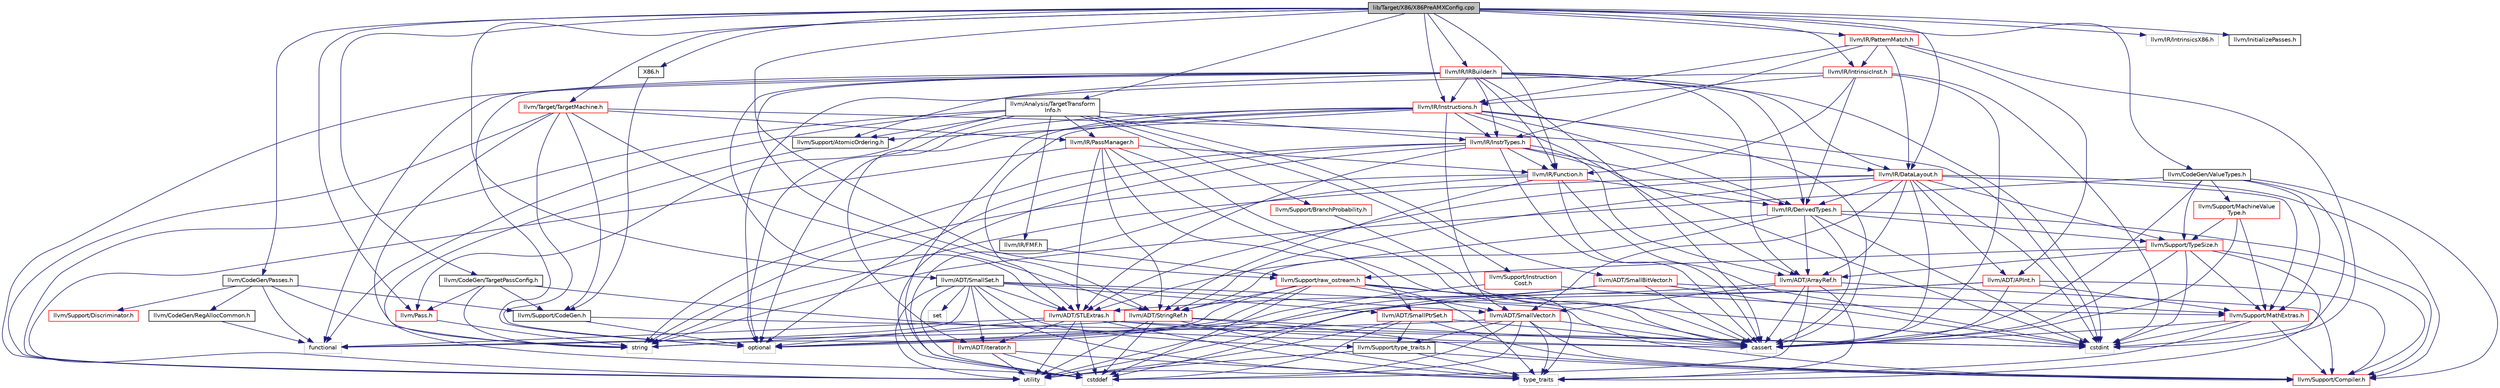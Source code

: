 digraph "lib/Target/X86/X86PreAMXConfig.cpp"
{
 // LATEX_PDF_SIZE
  bgcolor="transparent";
  edge [fontname="Helvetica",fontsize="10",labelfontname="Helvetica",labelfontsize="10"];
  node [fontname="Helvetica",fontsize="10",shape=record];
  Node1 [label="lib/Target/X86/X86PreAMXConfig.cpp",height=0.2,width=0.4,color="black", fillcolor="grey75", style="filled", fontcolor="black",tooltip=" "];
  Node1 -> Node2 [color="midnightblue",fontsize="10",style="solid",fontname="Helvetica"];
  Node2 [label="X86.h",height=0.2,width=0.4,color="black",URL="$X86_8h.html",tooltip=" "];
  Node2 -> Node3 [color="midnightblue",fontsize="10",style="solid",fontname="Helvetica"];
  Node3 [label="llvm/Support/CodeGen.h",height=0.2,width=0.4,color="black",URL="$CodeGen_8h.html",tooltip=" "];
  Node3 -> Node4 [color="midnightblue",fontsize="10",style="solid",fontname="Helvetica"];
  Node4 [label="cstdint",height=0.2,width=0.4,color="grey75",tooltip=" "];
  Node3 -> Node5 [color="midnightblue",fontsize="10",style="solid",fontname="Helvetica"];
  Node5 [label="optional",height=0.2,width=0.4,color="grey75",tooltip=" "];
  Node1 -> Node6 [color="midnightblue",fontsize="10",style="solid",fontname="Helvetica"];
  Node6 [label="llvm/ADT/SmallSet.h",height=0.2,width=0.4,color="black",URL="$SmallSet_8h.html",tooltip=" "];
  Node6 -> Node7 [color="midnightblue",fontsize="10",style="solid",fontname="Helvetica"];
  Node7 [label="llvm/ADT/SmallPtrSet.h",height=0.2,width=0.4,color="red",URL="$SmallPtrSet_8h.html",tooltip=" "];
  Node7 -> Node10 [color="midnightblue",fontsize="10",style="solid",fontname="Helvetica"];
  Node10 [label="llvm/Support/Compiler.h",height=0.2,width=0.4,color="red",URL="$Compiler_8h.html",tooltip=" "];
  Node7 -> Node22 [color="midnightblue",fontsize="10",style="solid",fontname="Helvetica"];
  Node22 [label="llvm/Support/type_traits.h",height=0.2,width=0.4,color="black",URL="$type__traits_8h.html",tooltip=" "];
  Node22 -> Node10 [color="midnightblue",fontsize="10",style="solid",fontname="Helvetica"];
  Node22 -> Node21 [color="midnightblue",fontsize="10",style="solid",fontname="Helvetica"];
  Node21 [label="type_traits",height=0.2,width=0.4,color="grey75",tooltip=" "];
  Node22 -> Node23 [color="midnightblue",fontsize="10",style="solid",fontname="Helvetica"];
  Node23 [label="utility",height=0.2,width=0.4,color="grey75",tooltip=" "];
  Node7 -> Node20 [color="midnightblue",fontsize="10",style="solid",fontname="Helvetica"];
  Node20 [label="cassert",height=0.2,width=0.4,color="grey75",tooltip=" "];
  Node7 -> Node24 [color="midnightblue",fontsize="10",style="solid",fontname="Helvetica"];
  Node24 [label="cstddef",height=0.2,width=0.4,color="grey75",tooltip=" "];
  Node7 -> Node23 [color="midnightblue",fontsize="10",style="solid",fontname="Helvetica"];
  Node6 -> Node29 [color="midnightblue",fontsize="10",style="solid",fontname="Helvetica"];
  Node29 [label="llvm/ADT/SmallVector.h",height=0.2,width=0.4,color="red",URL="$SmallVector_8h.html",tooltip=" "];
  Node29 -> Node10 [color="midnightblue",fontsize="10",style="solid",fontname="Helvetica"];
  Node29 -> Node22 [color="midnightblue",fontsize="10",style="solid",fontname="Helvetica"];
  Node29 -> Node20 [color="midnightblue",fontsize="10",style="solid",fontname="Helvetica"];
  Node29 -> Node24 [color="midnightblue",fontsize="10",style="solid",fontname="Helvetica"];
  Node29 -> Node31 [color="midnightblue",fontsize="10",style="solid",fontname="Helvetica"];
  Node31 [label="functional",height=0.2,width=0.4,color="grey75",tooltip=" "];
  Node29 -> Node21 [color="midnightblue",fontsize="10",style="solid",fontname="Helvetica"];
  Node29 -> Node23 [color="midnightblue",fontsize="10",style="solid",fontname="Helvetica"];
  Node6 -> Node35 [color="midnightblue",fontsize="10",style="solid",fontname="Helvetica"];
  Node35 [label="llvm/ADT/STLExtras.h",height=0.2,width=0.4,color="red",URL="$STLExtras_8h.html",tooltip=" "];
  Node35 -> Node46 [color="midnightblue",fontsize="10",style="solid",fontname="Helvetica"];
  Node46 [label="llvm/ADT/iterator.h",height=0.2,width=0.4,color="red",URL="$iterator_8h.html",tooltip=" "];
  Node46 -> Node24 [color="midnightblue",fontsize="10",style="solid",fontname="Helvetica"];
  Node46 -> Node21 [color="midnightblue",fontsize="10",style="solid",fontname="Helvetica"];
  Node46 -> Node23 [color="midnightblue",fontsize="10",style="solid",fontname="Helvetica"];
  Node35 -> Node20 [color="midnightblue",fontsize="10",style="solid",fontname="Helvetica"];
  Node35 -> Node24 [color="midnightblue",fontsize="10",style="solid",fontname="Helvetica"];
  Node35 -> Node4 [color="midnightblue",fontsize="10",style="solid",fontname="Helvetica"];
  Node35 -> Node31 [color="midnightblue",fontsize="10",style="solid",fontname="Helvetica"];
  Node35 -> Node5 [color="midnightblue",fontsize="10",style="solid",fontname="Helvetica"];
  Node35 -> Node21 [color="midnightblue",fontsize="10",style="solid",fontname="Helvetica"];
  Node35 -> Node23 [color="midnightblue",fontsize="10",style="solid",fontname="Helvetica"];
  Node6 -> Node46 [color="midnightblue",fontsize="10",style="solid",fontname="Helvetica"];
  Node6 -> Node10 [color="midnightblue",fontsize="10",style="solid",fontname="Helvetica"];
  Node6 -> Node22 [color="midnightblue",fontsize="10",style="solid",fontname="Helvetica"];
  Node6 -> Node24 [color="midnightblue",fontsize="10",style="solid",fontname="Helvetica"];
  Node6 -> Node31 [color="midnightblue",fontsize="10",style="solid",fontname="Helvetica"];
  Node6 -> Node48 [color="midnightblue",fontsize="10",style="solid",fontname="Helvetica"];
  Node48 [label="set",height=0.2,width=0.4,color="grey75",tooltip=" "];
  Node6 -> Node21 [color="midnightblue",fontsize="10",style="solid",fontname="Helvetica"];
  Node6 -> Node23 [color="midnightblue",fontsize="10",style="solid",fontname="Helvetica"];
  Node1 -> Node49 [color="midnightblue",fontsize="10",style="solid",fontname="Helvetica"];
  Node49 [label="llvm/Analysis/TargetTransform\lInfo.h",height=0.2,width=0.4,color="black",URL="$TargetTransformInfo_8h.html",tooltip=" "];
  Node49 -> Node50 [color="midnightblue",fontsize="10",style="solid",fontname="Helvetica"];
  Node50 [label="llvm/ADT/SmallBitVector.h",height=0.2,width=0.4,color="red",URL="$SmallBitVector_8h.html",tooltip=" "];
  Node50 -> Node57 [color="midnightblue",fontsize="10",style="solid",fontname="Helvetica"];
  Node57 [label="llvm/Support/MathExtras.h",height=0.2,width=0.4,color="red",URL="$MathExtras_8h.html",tooltip=" "];
  Node57 -> Node10 [color="midnightblue",fontsize="10",style="solid",fontname="Helvetica"];
  Node57 -> Node20 [color="midnightblue",fontsize="10",style="solid",fontname="Helvetica"];
  Node57 -> Node4 [color="midnightblue",fontsize="10",style="solid",fontname="Helvetica"];
  Node57 -> Node21 [color="midnightblue",fontsize="10",style="solid",fontname="Helvetica"];
  Node50 -> Node20 [color="midnightblue",fontsize="10",style="solid",fontname="Helvetica"];
  Node50 -> Node24 [color="midnightblue",fontsize="10",style="solid",fontname="Helvetica"];
  Node50 -> Node4 [color="midnightblue",fontsize="10",style="solid",fontname="Helvetica"];
  Node50 -> Node23 [color="midnightblue",fontsize="10",style="solid",fontname="Helvetica"];
  Node49 -> Node59 [color="midnightblue",fontsize="10",style="solid",fontname="Helvetica"];
  Node59 [label="llvm/IR/FMF.h",height=0.2,width=0.4,color="black",URL="$FMF_8h.html",tooltip=" "];
  Node59 -> Node60 [color="midnightblue",fontsize="10",style="solid",fontname="Helvetica"];
  Node60 [label="llvm/Support/raw_ostream.h",height=0.2,width=0.4,color="red",URL="$raw__ostream_8h.html",tooltip=" "];
  Node60 -> Node29 [color="midnightblue",fontsize="10",style="solid",fontname="Helvetica"];
  Node60 -> Node61 [color="midnightblue",fontsize="10",style="solid",fontname="Helvetica"];
  Node61 [label="llvm/ADT/StringRef.h",height=0.2,width=0.4,color="red",URL="$StringRef_8h.html",tooltip=" "];
  Node61 -> Node10 [color="midnightblue",fontsize="10",style="solid",fontname="Helvetica"];
  Node61 -> Node20 [color="midnightblue",fontsize="10",style="solid",fontname="Helvetica"];
  Node61 -> Node24 [color="midnightblue",fontsize="10",style="solid",fontname="Helvetica"];
  Node61 -> Node41 [color="midnightblue",fontsize="10",style="solid",fontname="Helvetica"];
  Node41 [label="string",height=0.2,width=0.4,color="grey75",tooltip=" "];
  Node61 -> Node21 [color="midnightblue",fontsize="10",style="solid",fontname="Helvetica"];
  Node61 -> Node23 [color="midnightblue",fontsize="10",style="solid",fontname="Helvetica"];
  Node60 -> Node20 [color="midnightblue",fontsize="10",style="solid",fontname="Helvetica"];
  Node60 -> Node24 [color="midnightblue",fontsize="10",style="solid",fontname="Helvetica"];
  Node60 -> Node4 [color="midnightblue",fontsize="10",style="solid",fontname="Helvetica"];
  Node60 -> Node5 [color="midnightblue",fontsize="10",style="solid",fontname="Helvetica"];
  Node60 -> Node41 [color="midnightblue",fontsize="10",style="solid",fontname="Helvetica"];
  Node60 -> Node21 [color="midnightblue",fontsize="10",style="solid",fontname="Helvetica"];
  Node49 -> Node64 [color="midnightblue",fontsize="10",style="solid",fontname="Helvetica"];
  Node64 [label="llvm/IR/InstrTypes.h",height=0.2,width=0.4,color="red",URL="$InstrTypes_8h.html",tooltip=" "];
  Node64 -> Node52 [color="midnightblue",fontsize="10",style="solid",fontname="Helvetica"];
  Node52 [label="llvm/ADT/ArrayRef.h",height=0.2,width=0.4,color="red",URL="$ArrayRef_8h.html",tooltip=" "];
  Node52 -> Node29 [color="midnightblue",fontsize="10",style="solid",fontname="Helvetica"];
  Node52 -> Node35 [color="midnightblue",fontsize="10",style="solid",fontname="Helvetica"];
  Node52 -> Node10 [color="midnightblue",fontsize="10",style="solid",fontname="Helvetica"];
  Node52 -> Node20 [color="midnightblue",fontsize="10",style="solid",fontname="Helvetica"];
  Node52 -> Node24 [color="midnightblue",fontsize="10",style="solid",fontname="Helvetica"];
  Node52 -> Node21 [color="midnightblue",fontsize="10",style="solid",fontname="Helvetica"];
  Node64 -> Node35 [color="midnightblue",fontsize="10",style="solid",fontname="Helvetica"];
  Node64 -> Node80 [color="midnightblue",fontsize="10",style="solid",fontname="Helvetica"];
  Node80 [label="llvm/IR/DerivedTypes.h",height=0.2,width=0.4,color="red",URL="$DerivedTypes_8h.html",tooltip=" "];
  Node80 -> Node52 [color="midnightblue",fontsize="10",style="solid",fontname="Helvetica"];
  Node80 -> Node35 [color="midnightblue",fontsize="10",style="solid",fontname="Helvetica"];
  Node80 -> Node61 [color="midnightblue",fontsize="10",style="solid",fontname="Helvetica"];
  Node80 -> Node10 [color="midnightblue",fontsize="10",style="solid",fontname="Helvetica"];
  Node80 -> Node84 [color="midnightblue",fontsize="10",style="solid",fontname="Helvetica"];
  Node84 [label="llvm/Support/TypeSize.h",height=0.2,width=0.4,color="red",URL="$TypeSize_8h.html",tooltip=" "];
  Node84 -> Node52 [color="midnightblue",fontsize="10",style="solid",fontname="Helvetica"];
  Node84 -> Node10 [color="midnightblue",fontsize="10",style="solid",fontname="Helvetica"];
  Node84 -> Node57 [color="midnightblue",fontsize="10",style="solid",fontname="Helvetica"];
  Node84 -> Node60 [color="midnightblue",fontsize="10",style="solid",fontname="Helvetica"];
  Node84 -> Node20 [color="midnightblue",fontsize="10",style="solid",fontname="Helvetica"];
  Node84 -> Node4 [color="midnightblue",fontsize="10",style="solid",fontname="Helvetica"];
  Node84 -> Node21 [color="midnightblue",fontsize="10",style="solid",fontname="Helvetica"];
  Node80 -> Node20 [color="midnightblue",fontsize="10",style="solid",fontname="Helvetica"];
  Node80 -> Node4 [color="midnightblue",fontsize="10",style="solid",fontname="Helvetica"];
  Node64 -> Node85 [color="midnightblue",fontsize="10",style="solid",fontname="Helvetica"];
  Node85 [label="llvm/IR/Function.h",height=0.2,width=0.4,color="red",URL="$Function_8h.html",tooltip=" "];
  Node85 -> Node61 [color="midnightblue",fontsize="10",style="solid",fontname="Helvetica"];
  Node85 -> Node80 [color="midnightblue",fontsize="10",style="solid",fontname="Helvetica"];
  Node85 -> Node20 [color="midnightblue",fontsize="10",style="solid",fontname="Helvetica"];
  Node85 -> Node24 [color="midnightblue",fontsize="10",style="solid",fontname="Helvetica"];
  Node85 -> Node4 [color="midnightblue",fontsize="10",style="solid",fontname="Helvetica"];
  Node85 -> Node41 [color="midnightblue",fontsize="10",style="solid",fontname="Helvetica"];
  Node64 -> Node20 [color="midnightblue",fontsize="10",style="solid",fontname="Helvetica"];
  Node64 -> Node24 [color="midnightblue",fontsize="10",style="solid",fontname="Helvetica"];
  Node64 -> Node4 [color="midnightblue",fontsize="10",style="solid",fontname="Helvetica"];
  Node64 -> Node5 [color="midnightblue",fontsize="10",style="solid",fontname="Helvetica"];
  Node64 -> Node41 [color="midnightblue",fontsize="10",style="solid",fontname="Helvetica"];
  Node49 -> Node122 [color="midnightblue",fontsize="10",style="solid",fontname="Helvetica"];
  Node122 [label="llvm/IR/PassManager.h",height=0.2,width=0.4,color="red",URL="$PassManager_8h.html",tooltip=" "];
  Node122 -> Node35 [color="midnightblue",fontsize="10",style="solid",fontname="Helvetica"];
  Node122 -> Node7 [color="midnightblue",fontsize="10",style="solid",fontname="Helvetica"];
  Node122 -> Node61 [color="midnightblue",fontsize="10",style="solid",fontname="Helvetica"];
  Node122 -> Node85 [color="midnightblue",fontsize="10",style="solid",fontname="Helvetica"];
  Node122 -> Node20 [color="midnightblue",fontsize="10",style="solid",fontname="Helvetica"];
  Node122 -> Node21 [color="midnightblue",fontsize="10",style="solid",fontname="Helvetica"];
  Node122 -> Node23 [color="midnightblue",fontsize="10",style="solid",fontname="Helvetica"];
  Node49 -> Node148 [color="midnightblue",fontsize="10",style="solid",fontname="Helvetica"];
  Node148 [label="llvm/Pass.h",height=0.2,width=0.4,color="red",URL="$Pass_8h.html",tooltip=" "];
  Node148 -> Node41 [color="midnightblue",fontsize="10",style="solid",fontname="Helvetica"];
  Node49 -> Node115 [color="midnightblue",fontsize="10",style="solid",fontname="Helvetica"];
  Node115 [label="llvm/Support/AtomicOrdering.h",height=0.2,width=0.4,color="black",URL="$AtomicOrdering_8h.html",tooltip=" "];
  Node115 -> Node24 [color="midnightblue",fontsize="10",style="solid",fontname="Helvetica"];
  Node49 -> Node158 [color="midnightblue",fontsize="10",style="solid",fontname="Helvetica"];
  Node158 [label="llvm/Support/BranchProbability.h",height=0.2,width=0.4,color="red",URL="$BranchProbability_8h.html",tooltip=" "];
  Node158 -> Node20 [color="midnightblue",fontsize="10",style="solid",fontname="Helvetica"];
  Node49 -> Node160 [color="midnightblue",fontsize="10",style="solid",fontname="Helvetica"];
  Node160 [label="llvm/Support/Instruction\lCost.h",height=0.2,width=0.4,color="red",URL="$InstructionCost_8h.html",tooltip=" "];
  Node160 -> Node57 [color="midnightblue",fontsize="10",style="solid",fontname="Helvetica"];
  Node160 -> Node5 [color="midnightblue",fontsize="10",style="solid",fontname="Helvetica"];
  Node49 -> Node31 [color="midnightblue",fontsize="10",style="solid",fontname="Helvetica"];
  Node49 -> Node5 [color="midnightblue",fontsize="10",style="solid",fontname="Helvetica"];
  Node49 -> Node23 [color="midnightblue",fontsize="10",style="solid",fontname="Helvetica"];
  Node1 -> Node161 [color="midnightblue",fontsize="10",style="solid",fontname="Helvetica"];
  Node161 [label="llvm/CodeGen/Passes.h",height=0.2,width=0.4,color="black",URL="$CodeGen_2Passes_8h.html",tooltip=" "];
  Node161 -> Node3 [color="midnightblue",fontsize="10",style="solid",fontname="Helvetica"];
  Node161 -> Node162 [color="midnightblue",fontsize="10",style="solid",fontname="Helvetica"];
  Node162 [label="llvm/Support/Discriminator.h",height=0.2,width=0.4,color="red",URL="$Discriminator_8h.html",tooltip=" "];
  Node161 -> Node164 [color="midnightblue",fontsize="10",style="solid",fontname="Helvetica"];
  Node164 [label="llvm/CodeGen/RegAllocCommon.h",height=0.2,width=0.4,color="black",URL="$RegAllocCommon_8h.html",tooltip=" "];
  Node164 -> Node31 [color="midnightblue",fontsize="10",style="solid",fontname="Helvetica"];
  Node161 -> Node31 [color="midnightblue",fontsize="10",style="solid",fontname="Helvetica"];
  Node161 -> Node41 [color="midnightblue",fontsize="10",style="solid",fontname="Helvetica"];
  Node1 -> Node165 [color="midnightblue",fontsize="10",style="solid",fontname="Helvetica"];
  Node165 [label="llvm/CodeGen/TargetPassConfig.h",height=0.2,width=0.4,color="black",URL="$TargetPassConfig_8h.html",tooltip=" "];
  Node165 -> Node148 [color="midnightblue",fontsize="10",style="solid",fontname="Helvetica"];
  Node165 -> Node3 [color="midnightblue",fontsize="10",style="solid",fontname="Helvetica"];
  Node165 -> Node20 [color="midnightblue",fontsize="10",style="solid",fontname="Helvetica"];
  Node165 -> Node41 [color="midnightblue",fontsize="10",style="solid",fontname="Helvetica"];
  Node1 -> Node166 [color="midnightblue",fontsize="10",style="solid",fontname="Helvetica"];
  Node166 [label="llvm/CodeGen/ValueTypes.h",height=0.2,width=0.4,color="black",URL="$ValueTypes_8h.html",tooltip=" "];
  Node166 -> Node10 [color="midnightblue",fontsize="10",style="solid",fontname="Helvetica"];
  Node166 -> Node167 [color="midnightblue",fontsize="10",style="solid",fontname="Helvetica"];
  Node167 [label="llvm/Support/MachineValue\lType.h",height=0.2,width=0.4,color="red",URL="$MachineValueType_8h.html",tooltip=" "];
  Node167 -> Node57 [color="midnightblue",fontsize="10",style="solid",fontname="Helvetica"];
  Node167 -> Node84 [color="midnightblue",fontsize="10",style="solid",fontname="Helvetica"];
  Node167 -> Node20 [color="midnightblue",fontsize="10",style="solid",fontname="Helvetica"];
  Node166 -> Node57 [color="midnightblue",fontsize="10",style="solid",fontname="Helvetica"];
  Node166 -> Node84 [color="midnightblue",fontsize="10",style="solid",fontname="Helvetica"];
  Node166 -> Node20 [color="midnightblue",fontsize="10",style="solid",fontname="Helvetica"];
  Node166 -> Node4 [color="midnightblue",fontsize="10",style="solid",fontname="Helvetica"];
  Node166 -> Node41 [color="midnightblue",fontsize="10",style="solid",fontname="Helvetica"];
  Node1 -> Node126 [color="midnightblue",fontsize="10",style="solid",fontname="Helvetica"];
  Node126 [label="llvm/IR/DataLayout.h",height=0.2,width=0.4,color="red",URL="$DataLayout_8h.html",tooltip=" "];
  Node126 -> Node127 [color="midnightblue",fontsize="10",style="solid",fontname="Helvetica"];
  Node127 [label="llvm/ADT/APInt.h",height=0.2,width=0.4,color="red",URL="$APInt_8h.html",tooltip=" "];
  Node127 -> Node10 [color="midnightblue",fontsize="10",style="solid",fontname="Helvetica"];
  Node127 -> Node57 [color="midnightblue",fontsize="10",style="solid",fontname="Helvetica"];
  Node127 -> Node20 [color="midnightblue",fontsize="10",style="solid",fontname="Helvetica"];
  Node127 -> Node5 [color="midnightblue",fontsize="10",style="solid",fontname="Helvetica"];
  Node127 -> Node23 [color="midnightblue",fontsize="10",style="solid",fontname="Helvetica"];
  Node126 -> Node52 [color="midnightblue",fontsize="10",style="solid",fontname="Helvetica"];
  Node126 -> Node35 [color="midnightblue",fontsize="10",style="solid",fontname="Helvetica"];
  Node126 -> Node29 [color="midnightblue",fontsize="10",style="solid",fontname="Helvetica"];
  Node126 -> Node61 [color="midnightblue",fontsize="10",style="solid",fontname="Helvetica"];
  Node126 -> Node80 [color="midnightblue",fontsize="10",style="solid",fontname="Helvetica"];
  Node126 -> Node10 [color="midnightblue",fontsize="10",style="solid",fontname="Helvetica"];
  Node126 -> Node57 [color="midnightblue",fontsize="10",style="solid",fontname="Helvetica"];
  Node126 -> Node84 [color="midnightblue",fontsize="10",style="solid",fontname="Helvetica"];
  Node126 -> Node20 [color="midnightblue",fontsize="10",style="solid",fontname="Helvetica"];
  Node126 -> Node4 [color="midnightblue",fontsize="10",style="solid",fontname="Helvetica"];
  Node126 -> Node41 [color="midnightblue",fontsize="10",style="solid",fontname="Helvetica"];
  Node1 -> Node85 [color="midnightblue",fontsize="10",style="solid",fontname="Helvetica"];
  Node1 -> Node168 [color="midnightblue",fontsize="10",style="solid",fontname="Helvetica"];
  Node168 [label="llvm/IR/IRBuilder.h",height=0.2,width=0.4,color="red",URL="$IRBuilder_8h.html",tooltip=" "];
  Node168 -> Node52 [color="midnightblue",fontsize="10",style="solid",fontname="Helvetica"];
  Node168 -> Node35 [color="midnightblue",fontsize="10",style="solid",fontname="Helvetica"];
  Node168 -> Node61 [color="midnightblue",fontsize="10",style="solid",fontname="Helvetica"];
  Node168 -> Node126 [color="midnightblue",fontsize="10",style="solid",fontname="Helvetica"];
  Node168 -> Node80 [color="midnightblue",fontsize="10",style="solid",fontname="Helvetica"];
  Node168 -> Node85 [color="midnightblue",fontsize="10",style="solid",fontname="Helvetica"];
  Node168 -> Node64 [color="midnightblue",fontsize="10",style="solid",fontname="Helvetica"];
  Node168 -> Node179 [color="midnightblue",fontsize="10",style="solid",fontname="Helvetica"];
  Node179 [label="llvm/IR/Instructions.h",height=0.2,width=0.4,color="red",URL="$Instructions_8h.html",tooltip=" "];
  Node179 -> Node52 [color="midnightblue",fontsize="10",style="solid",fontname="Helvetica"];
  Node179 -> Node35 [color="midnightblue",fontsize="10",style="solid",fontname="Helvetica"];
  Node179 -> Node29 [color="midnightblue",fontsize="10",style="solid",fontname="Helvetica"];
  Node179 -> Node46 [color="midnightblue",fontsize="10",style="solid",fontname="Helvetica"];
  Node179 -> Node80 [color="midnightblue",fontsize="10",style="solid",fontname="Helvetica"];
  Node179 -> Node64 [color="midnightblue",fontsize="10",style="solid",fontname="Helvetica"];
  Node179 -> Node115 [color="midnightblue",fontsize="10",style="solid",fontname="Helvetica"];
  Node179 -> Node20 [color="midnightblue",fontsize="10",style="solid",fontname="Helvetica"];
  Node179 -> Node24 [color="midnightblue",fontsize="10",style="solid",fontname="Helvetica"];
  Node179 -> Node4 [color="midnightblue",fontsize="10",style="solid",fontname="Helvetica"];
  Node179 -> Node5 [color="midnightblue",fontsize="10",style="solid",fontname="Helvetica"];
  Node168 -> Node115 [color="midnightblue",fontsize="10",style="solid",fontname="Helvetica"];
  Node168 -> Node20 [color="midnightblue",fontsize="10",style="solid",fontname="Helvetica"];
  Node168 -> Node4 [color="midnightblue",fontsize="10",style="solid",fontname="Helvetica"];
  Node168 -> Node31 [color="midnightblue",fontsize="10",style="solid",fontname="Helvetica"];
  Node168 -> Node5 [color="midnightblue",fontsize="10",style="solid",fontname="Helvetica"];
  Node168 -> Node23 [color="midnightblue",fontsize="10",style="solid",fontname="Helvetica"];
  Node1 -> Node179 [color="midnightblue",fontsize="10",style="solid",fontname="Helvetica"];
  Node1 -> Node185 [color="midnightblue",fontsize="10",style="solid",fontname="Helvetica"];
  Node185 [label="llvm/IR/IntrinsicInst.h",height=0.2,width=0.4,color="red",URL="$IntrinsicInst_8h.html",tooltip=" "];
  Node185 -> Node80 [color="midnightblue",fontsize="10",style="solid",fontname="Helvetica"];
  Node185 -> Node85 [color="midnightblue",fontsize="10",style="solid",fontname="Helvetica"];
  Node185 -> Node179 [color="midnightblue",fontsize="10",style="solid",fontname="Helvetica"];
  Node185 -> Node20 [color="midnightblue",fontsize="10",style="solid",fontname="Helvetica"];
  Node185 -> Node4 [color="midnightblue",fontsize="10",style="solid",fontname="Helvetica"];
  Node185 -> Node5 [color="midnightblue",fontsize="10",style="solid",fontname="Helvetica"];
  Node1 -> Node193 [color="midnightblue",fontsize="10",style="solid",fontname="Helvetica"];
  Node193 [label="llvm/IR/IntrinsicsX86.h",height=0.2,width=0.4,color="grey75",tooltip=" "];
  Node1 -> Node194 [color="midnightblue",fontsize="10",style="solid",fontname="Helvetica"];
  Node194 [label="llvm/IR/PatternMatch.h",height=0.2,width=0.4,color="red",URL="$PatternMatch_8h.html",tooltip=" "];
  Node194 -> Node127 [color="midnightblue",fontsize="10",style="solid",fontname="Helvetica"];
  Node194 -> Node126 [color="midnightblue",fontsize="10",style="solid",fontname="Helvetica"];
  Node194 -> Node64 [color="midnightblue",fontsize="10",style="solid",fontname="Helvetica"];
  Node194 -> Node179 [color="midnightblue",fontsize="10",style="solid",fontname="Helvetica"];
  Node194 -> Node185 [color="midnightblue",fontsize="10",style="solid",fontname="Helvetica"];
  Node194 -> Node4 [color="midnightblue",fontsize="10",style="solid",fontname="Helvetica"];
  Node1 -> Node195 [color="midnightblue",fontsize="10",style="solid",fontname="Helvetica"];
  Node195 [label="llvm/InitializePasses.h",height=0.2,width=0.4,color="black",URL="$InitializePasses_8h.html",tooltip=" "];
  Node1 -> Node148 [color="midnightblue",fontsize="10",style="solid",fontname="Helvetica"];
  Node1 -> Node60 [color="midnightblue",fontsize="10",style="solid",fontname="Helvetica"];
  Node1 -> Node196 [color="midnightblue",fontsize="10",style="solid",fontname="Helvetica"];
  Node196 [label="llvm/Target/TargetMachine.h",height=0.2,width=0.4,color="red",URL="$Target_2TargetMachine_8h.html",tooltip=" "];
  Node196 -> Node61 [color="midnightblue",fontsize="10",style="solid",fontname="Helvetica"];
  Node196 -> Node126 [color="midnightblue",fontsize="10",style="solid",fontname="Helvetica"];
  Node196 -> Node122 [color="midnightblue",fontsize="10",style="solid",fontname="Helvetica"];
  Node196 -> Node3 [color="midnightblue",fontsize="10",style="solid",fontname="Helvetica"];
  Node196 -> Node5 [color="midnightblue",fontsize="10",style="solid",fontname="Helvetica"];
  Node196 -> Node41 [color="midnightblue",fontsize="10",style="solid",fontname="Helvetica"];
  Node196 -> Node23 [color="midnightblue",fontsize="10",style="solid",fontname="Helvetica"];
}
